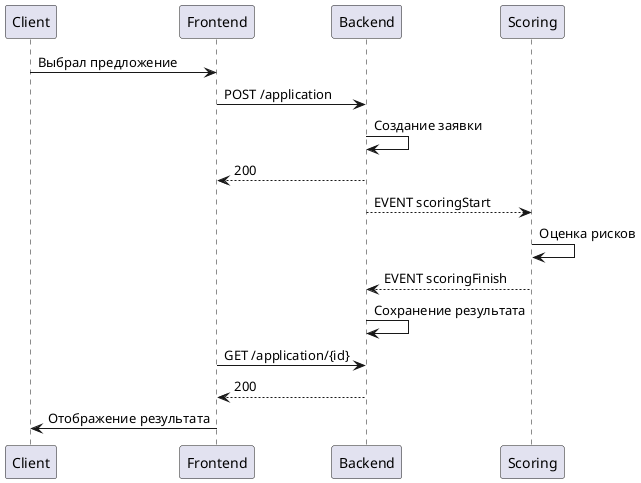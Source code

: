 @startuml Читабельные переменные

Client -> Frontend : Выбрал предложение
Frontend -> Backend : POST /application
Backend -> Backend : Создание заявки
Backend --> Frontend : 200
Backend --> Scoring : EVENT scoringStart
Scoring -> Scoring : Оценка рисков
Scoring --> Backend : EVENT scoringFinish
Backend -> Backend : Сохранение результата
Frontend -> Backend : GET /application/{id}
return 200
Frontend -> Client : Отображение результата

@enduml